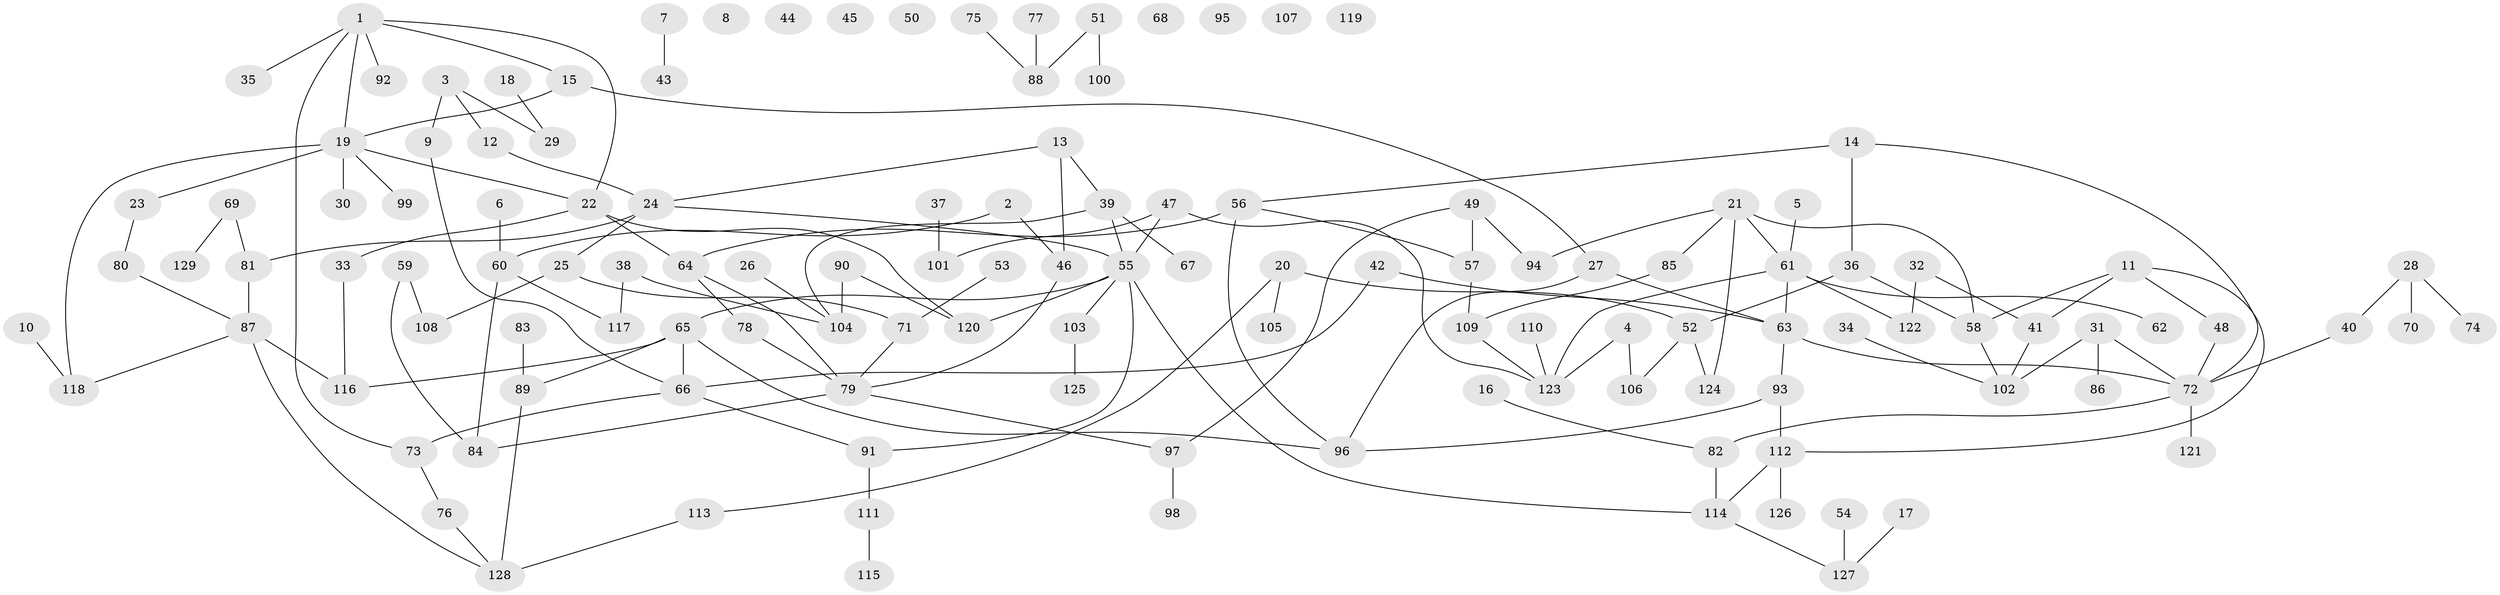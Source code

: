 // coarse degree distribution, {6: 0.022222222222222223, 2: 0.2, 3: 0.16666666666666666, 1: 0.28888888888888886, 0: 0.08888888888888889, 4: 0.13333333333333333, 5: 0.03333333333333333, 9: 0.011111111111111112, 7: 0.03333333333333333, 12: 0.011111111111111112, 10: 0.011111111111111112}
// Generated by graph-tools (version 1.1) at 2025/16/03/04/25 18:16:35]
// undirected, 129 vertices, 158 edges
graph export_dot {
graph [start="1"]
  node [color=gray90,style=filled];
  1;
  2;
  3;
  4;
  5;
  6;
  7;
  8;
  9;
  10;
  11;
  12;
  13;
  14;
  15;
  16;
  17;
  18;
  19;
  20;
  21;
  22;
  23;
  24;
  25;
  26;
  27;
  28;
  29;
  30;
  31;
  32;
  33;
  34;
  35;
  36;
  37;
  38;
  39;
  40;
  41;
  42;
  43;
  44;
  45;
  46;
  47;
  48;
  49;
  50;
  51;
  52;
  53;
  54;
  55;
  56;
  57;
  58;
  59;
  60;
  61;
  62;
  63;
  64;
  65;
  66;
  67;
  68;
  69;
  70;
  71;
  72;
  73;
  74;
  75;
  76;
  77;
  78;
  79;
  80;
  81;
  82;
  83;
  84;
  85;
  86;
  87;
  88;
  89;
  90;
  91;
  92;
  93;
  94;
  95;
  96;
  97;
  98;
  99;
  100;
  101;
  102;
  103;
  104;
  105;
  106;
  107;
  108;
  109;
  110;
  111;
  112;
  113;
  114;
  115;
  116;
  117;
  118;
  119;
  120;
  121;
  122;
  123;
  124;
  125;
  126;
  127;
  128;
  129;
  1 -- 15;
  1 -- 19;
  1 -- 22;
  1 -- 35;
  1 -- 73;
  1 -- 92;
  2 -- 46;
  2 -- 60;
  3 -- 9;
  3 -- 12;
  3 -- 29;
  4 -- 106;
  4 -- 123;
  5 -- 61;
  6 -- 60;
  7 -- 43;
  9 -- 66;
  10 -- 118;
  11 -- 41;
  11 -- 48;
  11 -- 58;
  11 -- 112;
  12 -- 24;
  13 -- 24;
  13 -- 39;
  13 -- 46;
  14 -- 36;
  14 -- 56;
  14 -- 72;
  15 -- 19;
  15 -- 27;
  16 -- 82;
  17 -- 127;
  18 -- 29;
  19 -- 22;
  19 -- 23;
  19 -- 30;
  19 -- 99;
  19 -- 118;
  20 -- 52;
  20 -- 105;
  20 -- 113;
  21 -- 58;
  21 -- 61;
  21 -- 85;
  21 -- 94;
  21 -- 124;
  22 -- 33;
  22 -- 64;
  22 -- 120;
  23 -- 80;
  24 -- 25;
  24 -- 55;
  24 -- 81;
  25 -- 71;
  25 -- 108;
  26 -- 104;
  27 -- 63;
  27 -- 96;
  28 -- 40;
  28 -- 70;
  28 -- 74;
  31 -- 72;
  31 -- 86;
  31 -- 102;
  32 -- 41;
  32 -- 122;
  33 -- 116;
  34 -- 102;
  36 -- 52;
  36 -- 58;
  37 -- 101;
  38 -- 104;
  38 -- 117;
  39 -- 55;
  39 -- 67;
  39 -- 104;
  40 -- 72;
  41 -- 102;
  42 -- 63;
  42 -- 66;
  46 -- 79;
  47 -- 55;
  47 -- 101;
  47 -- 123;
  48 -- 72;
  49 -- 57;
  49 -- 94;
  49 -- 97;
  51 -- 88;
  51 -- 100;
  52 -- 106;
  52 -- 124;
  53 -- 71;
  54 -- 127;
  55 -- 65;
  55 -- 91;
  55 -- 103;
  55 -- 114;
  55 -- 120;
  56 -- 57;
  56 -- 64;
  56 -- 96;
  57 -- 109;
  58 -- 102;
  59 -- 84;
  59 -- 108;
  60 -- 84;
  60 -- 117;
  61 -- 62;
  61 -- 63;
  61 -- 122;
  61 -- 123;
  63 -- 72;
  63 -- 93;
  64 -- 78;
  64 -- 79;
  65 -- 66;
  65 -- 89;
  65 -- 96;
  65 -- 116;
  66 -- 73;
  66 -- 91;
  69 -- 81;
  69 -- 129;
  71 -- 79;
  72 -- 82;
  72 -- 121;
  73 -- 76;
  75 -- 88;
  76 -- 128;
  77 -- 88;
  78 -- 79;
  79 -- 84;
  79 -- 97;
  80 -- 87;
  81 -- 87;
  82 -- 114;
  83 -- 89;
  85 -- 109;
  87 -- 116;
  87 -- 118;
  87 -- 128;
  89 -- 128;
  90 -- 104;
  90 -- 120;
  91 -- 111;
  93 -- 96;
  93 -- 112;
  97 -- 98;
  103 -- 125;
  109 -- 123;
  110 -- 123;
  111 -- 115;
  112 -- 114;
  112 -- 126;
  113 -- 128;
  114 -- 127;
}
